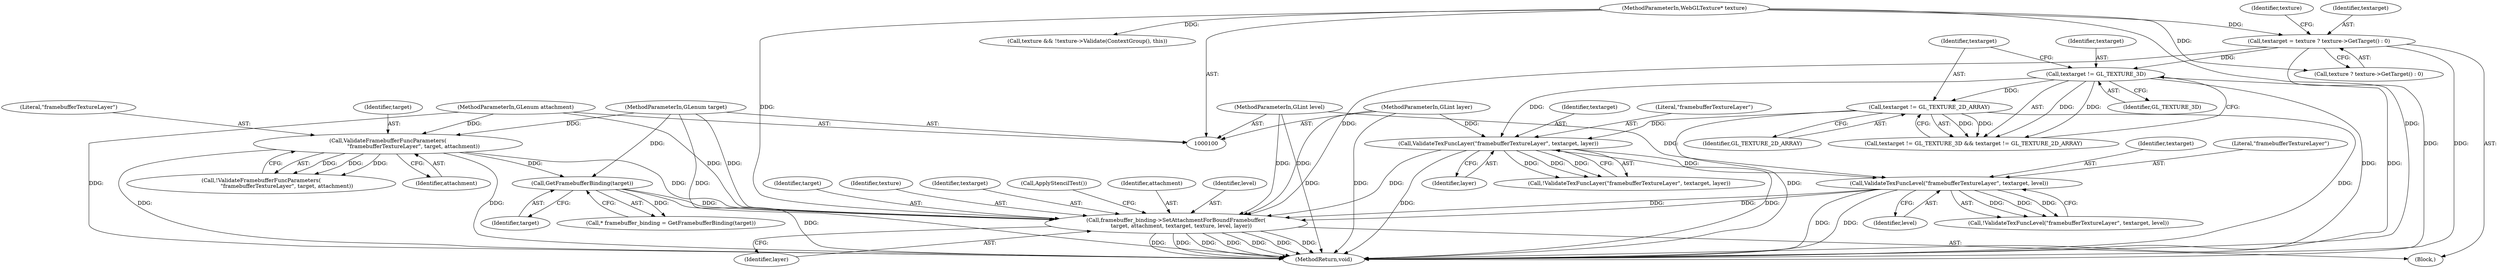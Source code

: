 digraph "0_Chrome_98095c718d7580b5d6715e5bfd8698234ecb4470_2@pointer" {
"1000194" [label="(Call,framebuffer_binding->SetAttachmentForBoundFramebuffer(\n      target, attachment, textarget, texture, level, layer))"];
"1000170" [label="(Call,GetFramebufferBinding(target))"];
"1000111" [label="(Call,ValidateFramebufferFuncParameters(\n                              \"framebufferTextureLayer\", target, attachment))"];
"1000101" [label="(MethodParameterIn,GLenum target)"];
"1000102" [label="(MethodParameterIn,GLenum attachment)"];
"1000162" [label="(Call,ValidateTexFuncLevel(\"framebufferTextureLayer\", textarget, level))"];
"1000155" [label="(Call,ValidateTexFuncLayer(\"framebufferTextureLayer\", textarget, layer))"];
"1000141" [label="(Call,textarget != GL_TEXTURE_3D)"];
"1000130" [label="(Call,textarget = texture ? texture->GetTarget() : 0)"];
"1000103" [label="(MethodParameterIn,WebGLTexture* texture)"];
"1000144" [label="(Call,textarget != GL_TEXTURE_2D_ARRAY)"];
"1000105" [label="(MethodParameterIn,GLint layer)"];
"1000104" [label="(MethodParameterIn,GLint level)"];
"1000143" [label="(Identifier,GL_TEXTURE_3D)"];
"1000161" [label="(Call,!ValidateTexFuncLevel(\"framebufferTextureLayer\", textarget, level))"];
"1000194" [label="(Call,framebuffer_binding->SetAttachmentForBoundFramebuffer(\n      target, attachment, textarget, texture, level, layer))"];
"1000156" [label="(Literal,\"framebufferTextureLayer\")"];
"1000114" [label="(Identifier,attachment)"];
"1000137" [label="(Identifier,texture)"];
"1000168" [label="(Call,* framebuffer_binding = GetFramebufferBinding(target))"];
"1000141" [label="(Call,textarget != GL_TEXTURE_3D)"];
"1000200" [label="(Identifier,layer)"];
"1000195" [label="(Identifier,target)"];
"1000155" [label="(Call,ValidateTexFuncLayer(\"framebufferTextureLayer\", textarget, layer))"];
"1000164" [label="(Identifier,textarget)"];
"1000198" [label="(Identifier,texture)"];
"1000140" [label="(Call,textarget != GL_TEXTURE_3D && textarget != GL_TEXTURE_2D_ARRAY)"];
"1000142" [label="(Identifier,textarget)"];
"1000105" [label="(MethodParameterIn,GLint layer)"];
"1000162" [label="(Call,ValidateTexFuncLevel(\"framebufferTextureLayer\", textarget, level))"];
"1000110" [label="(Call,!ValidateFramebufferFuncParameters(\n                              \"framebufferTextureLayer\", target, attachment))"];
"1000145" [label="(Identifier,textarget)"];
"1000171" [label="(Identifier,target)"];
"1000157" [label="(Identifier,textarget)"];
"1000197" [label="(Identifier,textarget)"];
"1000130" [label="(Call,textarget = texture ? texture->GetTarget() : 0)"];
"1000144" [label="(Call,textarget != GL_TEXTURE_2D_ARRAY)"];
"1000201" [label="(Call,ApplyStencilTest())"];
"1000117" [label="(Call,texture && !texture->Validate(ContextGroup(), this))"];
"1000170" [label="(Call,GetFramebufferBinding(target))"];
"1000103" [label="(MethodParameterIn,WebGLTexture* texture)"];
"1000146" [label="(Identifier,GL_TEXTURE_2D_ARRAY)"];
"1000106" [label="(Block,)"];
"1000112" [label="(Literal,\"framebufferTextureLayer\")"];
"1000111" [label="(Call,ValidateFramebufferFuncParameters(\n                              \"framebufferTextureLayer\", target, attachment))"];
"1000101" [label="(MethodParameterIn,GLenum target)"];
"1000158" [label="(Identifier,layer)"];
"1000196" [label="(Identifier,attachment)"];
"1000102" [label="(MethodParameterIn,GLenum attachment)"];
"1000113" [label="(Identifier,target)"];
"1000163" [label="(Literal,\"framebufferTextureLayer\")"];
"1000132" [label="(Call,texture ? texture->GetTarget() : 0)"];
"1000154" [label="(Call,!ValidateTexFuncLayer(\"framebufferTextureLayer\", textarget, layer))"];
"1000202" [label="(MethodReturn,void)"];
"1000131" [label="(Identifier,textarget)"];
"1000104" [label="(MethodParameterIn,GLint level)"];
"1000199" [label="(Identifier,level)"];
"1000165" [label="(Identifier,level)"];
"1000194" -> "1000106"  [label="AST: "];
"1000194" -> "1000200"  [label="CFG: "];
"1000195" -> "1000194"  [label="AST: "];
"1000196" -> "1000194"  [label="AST: "];
"1000197" -> "1000194"  [label="AST: "];
"1000198" -> "1000194"  [label="AST: "];
"1000199" -> "1000194"  [label="AST: "];
"1000200" -> "1000194"  [label="AST: "];
"1000201" -> "1000194"  [label="CFG: "];
"1000194" -> "1000202"  [label="DDG: "];
"1000194" -> "1000202"  [label="DDG: "];
"1000194" -> "1000202"  [label="DDG: "];
"1000194" -> "1000202"  [label="DDG: "];
"1000194" -> "1000202"  [label="DDG: "];
"1000194" -> "1000202"  [label="DDG: "];
"1000194" -> "1000202"  [label="DDG: "];
"1000170" -> "1000194"  [label="DDG: "];
"1000101" -> "1000194"  [label="DDG: "];
"1000111" -> "1000194"  [label="DDG: "];
"1000102" -> "1000194"  [label="DDG: "];
"1000162" -> "1000194"  [label="DDG: "];
"1000162" -> "1000194"  [label="DDG: "];
"1000130" -> "1000194"  [label="DDG: "];
"1000103" -> "1000194"  [label="DDG: "];
"1000104" -> "1000194"  [label="DDG: "];
"1000155" -> "1000194"  [label="DDG: "];
"1000105" -> "1000194"  [label="DDG: "];
"1000170" -> "1000168"  [label="AST: "];
"1000170" -> "1000171"  [label="CFG: "];
"1000171" -> "1000170"  [label="AST: "];
"1000168" -> "1000170"  [label="CFG: "];
"1000170" -> "1000202"  [label="DDG: "];
"1000170" -> "1000168"  [label="DDG: "];
"1000111" -> "1000170"  [label="DDG: "];
"1000101" -> "1000170"  [label="DDG: "];
"1000111" -> "1000110"  [label="AST: "];
"1000111" -> "1000114"  [label="CFG: "];
"1000112" -> "1000111"  [label="AST: "];
"1000113" -> "1000111"  [label="AST: "];
"1000114" -> "1000111"  [label="AST: "];
"1000110" -> "1000111"  [label="CFG: "];
"1000111" -> "1000202"  [label="DDG: "];
"1000111" -> "1000202"  [label="DDG: "];
"1000111" -> "1000110"  [label="DDG: "];
"1000111" -> "1000110"  [label="DDG: "];
"1000111" -> "1000110"  [label="DDG: "];
"1000101" -> "1000111"  [label="DDG: "];
"1000102" -> "1000111"  [label="DDG: "];
"1000101" -> "1000100"  [label="AST: "];
"1000101" -> "1000202"  [label="DDG: "];
"1000102" -> "1000100"  [label="AST: "];
"1000102" -> "1000202"  [label="DDG: "];
"1000162" -> "1000161"  [label="AST: "];
"1000162" -> "1000165"  [label="CFG: "];
"1000163" -> "1000162"  [label="AST: "];
"1000164" -> "1000162"  [label="AST: "];
"1000165" -> "1000162"  [label="AST: "];
"1000161" -> "1000162"  [label="CFG: "];
"1000162" -> "1000202"  [label="DDG: "];
"1000162" -> "1000202"  [label="DDG: "];
"1000162" -> "1000161"  [label="DDG: "];
"1000162" -> "1000161"  [label="DDG: "];
"1000162" -> "1000161"  [label="DDG: "];
"1000155" -> "1000162"  [label="DDG: "];
"1000104" -> "1000162"  [label="DDG: "];
"1000155" -> "1000154"  [label="AST: "];
"1000155" -> "1000158"  [label="CFG: "];
"1000156" -> "1000155"  [label="AST: "];
"1000157" -> "1000155"  [label="AST: "];
"1000158" -> "1000155"  [label="AST: "];
"1000154" -> "1000155"  [label="CFG: "];
"1000155" -> "1000202"  [label="DDG: "];
"1000155" -> "1000202"  [label="DDG: "];
"1000155" -> "1000154"  [label="DDG: "];
"1000155" -> "1000154"  [label="DDG: "];
"1000155" -> "1000154"  [label="DDG: "];
"1000141" -> "1000155"  [label="DDG: "];
"1000144" -> "1000155"  [label="DDG: "];
"1000105" -> "1000155"  [label="DDG: "];
"1000141" -> "1000140"  [label="AST: "];
"1000141" -> "1000143"  [label="CFG: "];
"1000142" -> "1000141"  [label="AST: "];
"1000143" -> "1000141"  [label="AST: "];
"1000145" -> "1000141"  [label="CFG: "];
"1000140" -> "1000141"  [label="CFG: "];
"1000141" -> "1000202"  [label="DDG: "];
"1000141" -> "1000202"  [label="DDG: "];
"1000141" -> "1000140"  [label="DDG: "];
"1000141" -> "1000140"  [label="DDG: "];
"1000130" -> "1000141"  [label="DDG: "];
"1000141" -> "1000144"  [label="DDG: "];
"1000130" -> "1000106"  [label="AST: "];
"1000130" -> "1000132"  [label="CFG: "];
"1000131" -> "1000130"  [label="AST: "];
"1000132" -> "1000130"  [label="AST: "];
"1000137" -> "1000130"  [label="CFG: "];
"1000130" -> "1000202"  [label="DDG: "];
"1000130" -> "1000202"  [label="DDG: "];
"1000103" -> "1000130"  [label="DDG: "];
"1000103" -> "1000100"  [label="AST: "];
"1000103" -> "1000202"  [label="DDG: "];
"1000103" -> "1000117"  [label="DDG: "];
"1000103" -> "1000132"  [label="DDG: "];
"1000144" -> "1000140"  [label="AST: "];
"1000144" -> "1000146"  [label="CFG: "];
"1000145" -> "1000144"  [label="AST: "];
"1000146" -> "1000144"  [label="AST: "];
"1000140" -> "1000144"  [label="CFG: "];
"1000144" -> "1000202"  [label="DDG: "];
"1000144" -> "1000202"  [label="DDG: "];
"1000144" -> "1000140"  [label="DDG: "];
"1000144" -> "1000140"  [label="DDG: "];
"1000105" -> "1000100"  [label="AST: "];
"1000105" -> "1000202"  [label="DDG: "];
"1000104" -> "1000100"  [label="AST: "];
"1000104" -> "1000202"  [label="DDG: "];
}
